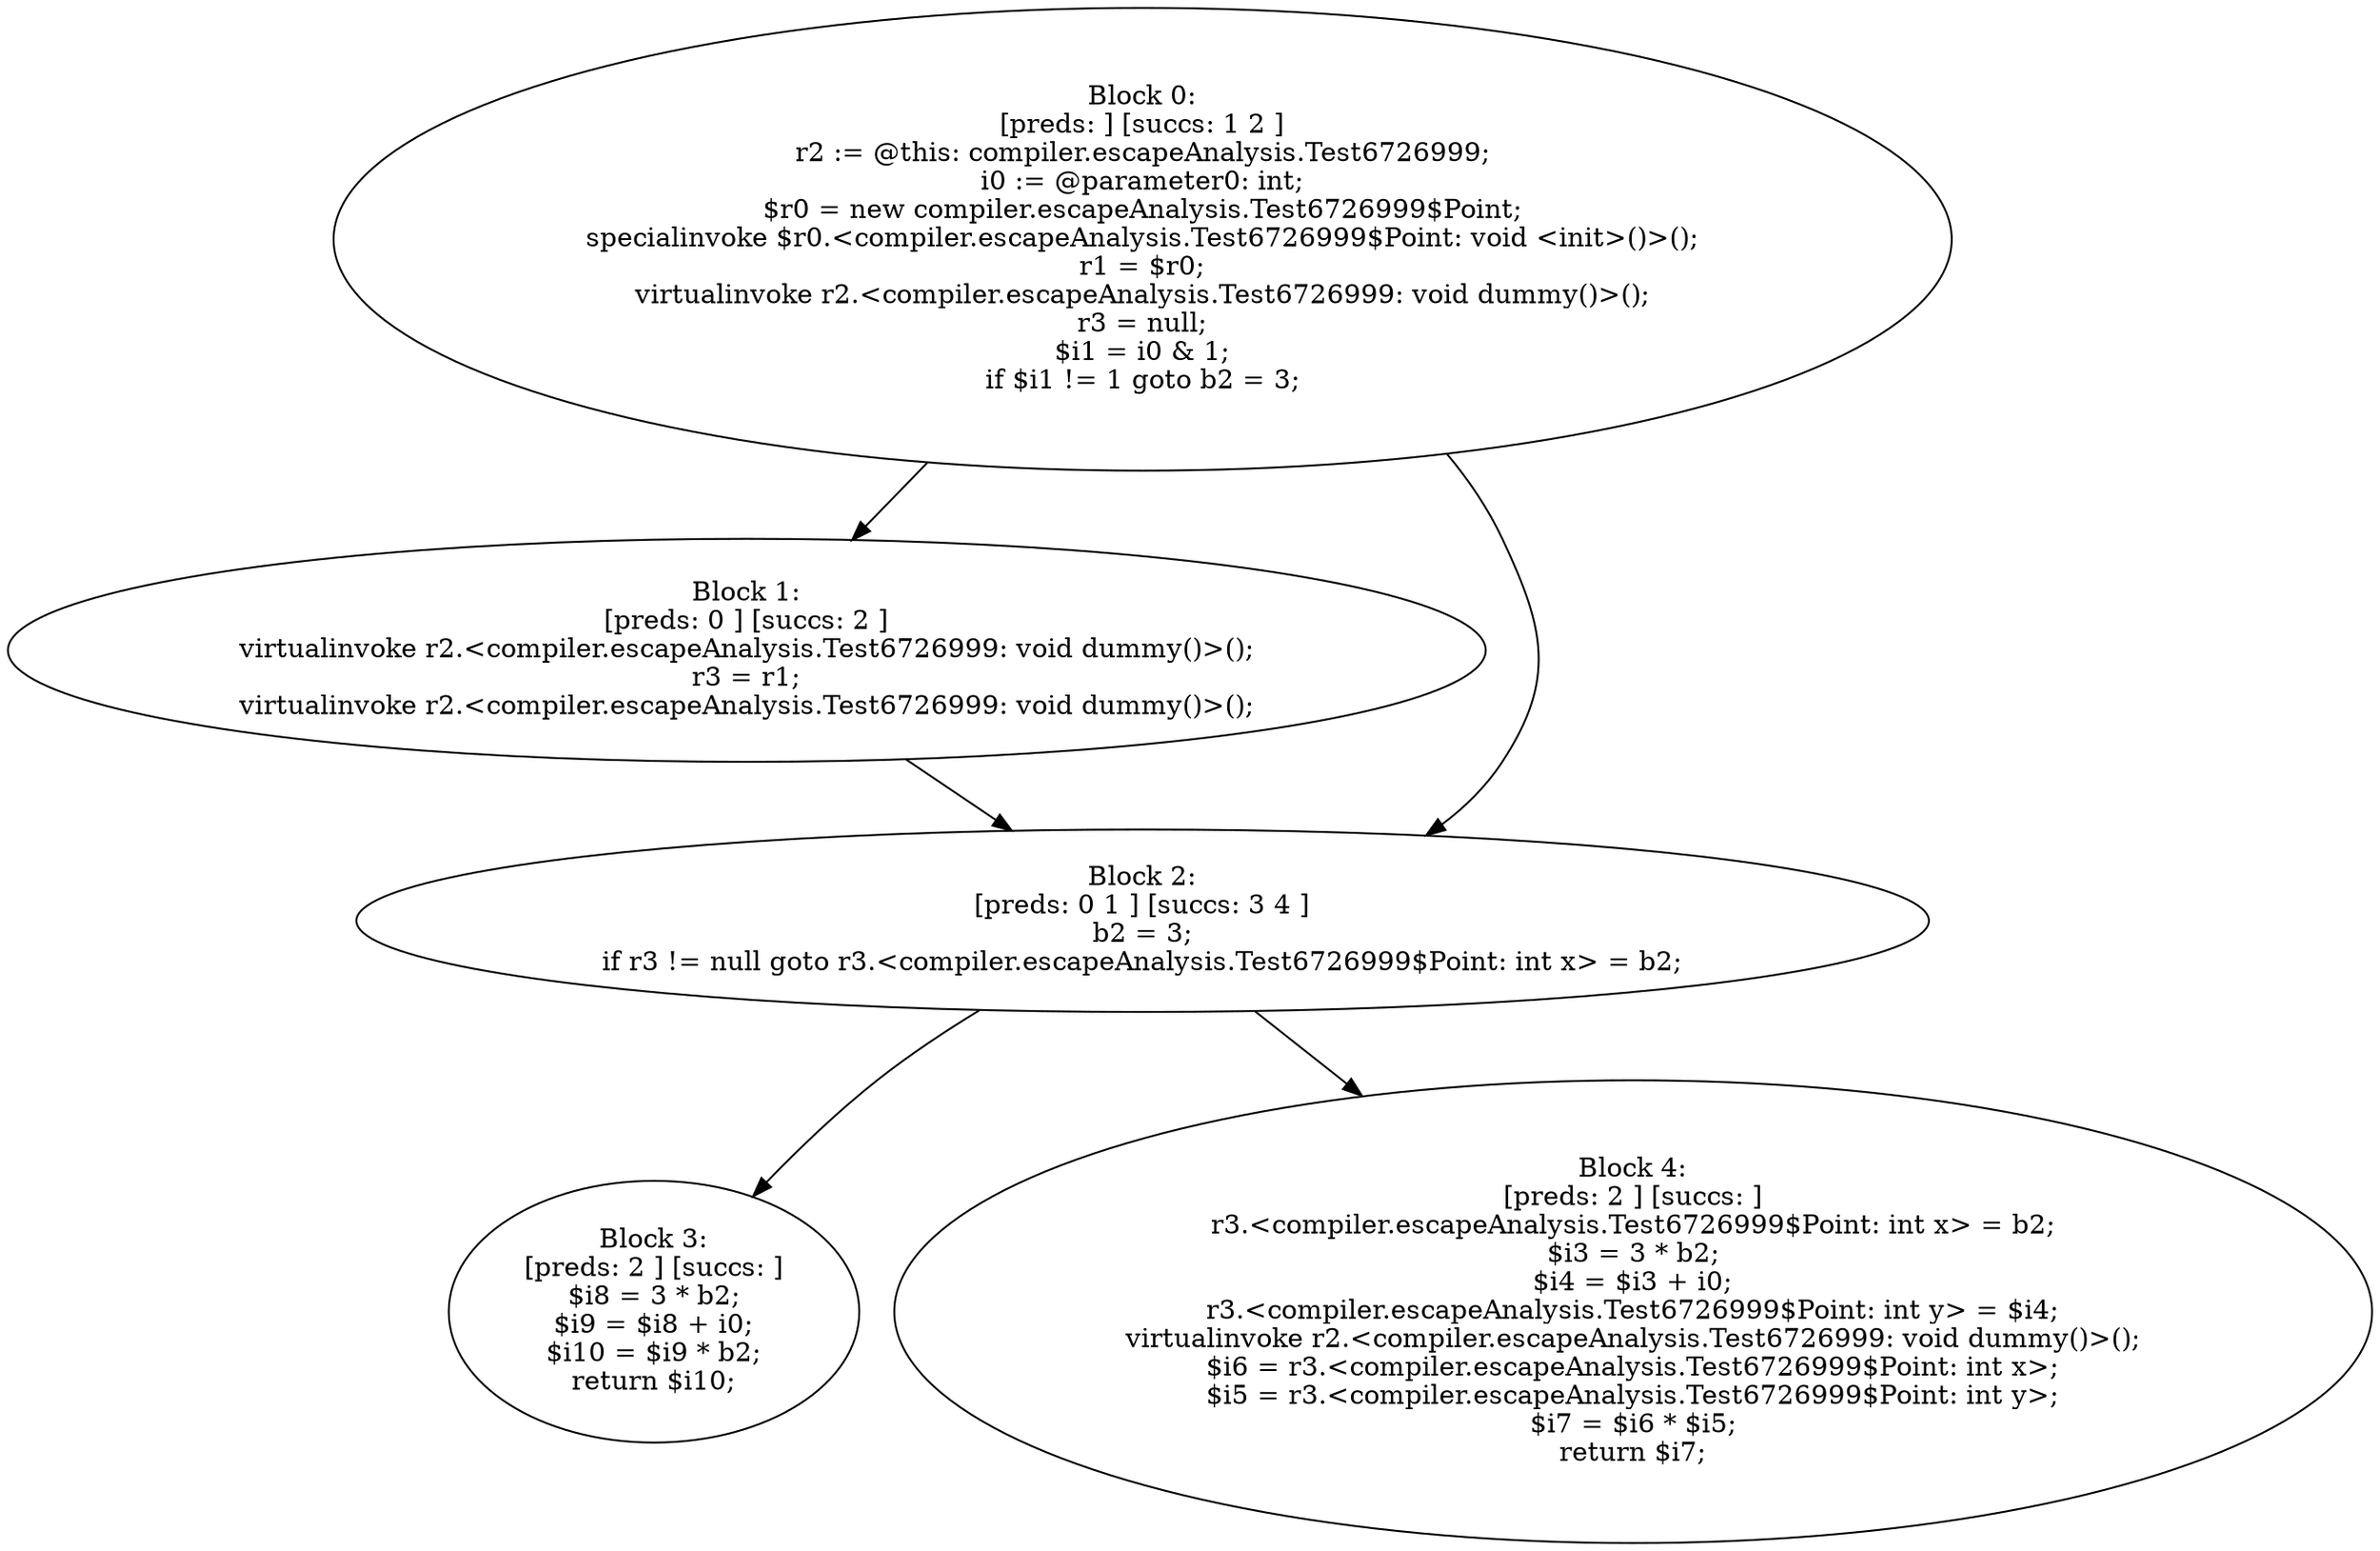 digraph "unitGraph" {
    "Block 0:
[preds: ] [succs: 1 2 ]
r2 := @this: compiler.escapeAnalysis.Test6726999;
i0 := @parameter0: int;
$r0 = new compiler.escapeAnalysis.Test6726999$Point;
specialinvoke $r0.<compiler.escapeAnalysis.Test6726999$Point: void <init>()>();
r1 = $r0;
virtualinvoke r2.<compiler.escapeAnalysis.Test6726999: void dummy()>();
r3 = null;
$i1 = i0 & 1;
if $i1 != 1 goto b2 = 3;
"
    "Block 1:
[preds: 0 ] [succs: 2 ]
virtualinvoke r2.<compiler.escapeAnalysis.Test6726999: void dummy()>();
r3 = r1;
virtualinvoke r2.<compiler.escapeAnalysis.Test6726999: void dummy()>();
"
    "Block 2:
[preds: 0 1 ] [succs: 3 4 ]
b2 = 3;
if r3 != null goto r3.<compiler.escapeAnalysis.Test6726999$Point: int x> = b2;
"
    "Block 3:
[preds: 2 ] [succs: ]
$i8 = 3 * b2;
$i9 = $i8 + i0;
$i10 = $i9 * b2;
return $i10;
"
    "Block 4:
[preds: 2 ] [succs: ]
r3.<compiler.escapeAnalysis.Test6726999$Point: int x> = b2;
$i3 = 3 * b2;
$i4 = $i3 + i0;
r3.<compiler.escapeAnalysis.Test6726999$Point: int y> = $i4;
virtualinvoke r2.<compiler.escapeAnalysis.Test6726999: void dummy()>();
$i6 = r3.<compiler.escapeAnalysis.Test6726999$Point: int x>;
$i5 = r3.<compiler.escapeAnalysis.Test6726999$Point: int y>;
$i7 = $i6 * $i5;
return $i7;
"
    "Block 0:
[preds: ] [succs: 1 2 ]
r2 := @this: compiler.escapeAnalysis.Test6726999;
i0 := @parameter0: int;
$r0 = new compiler.escapeAnalysis.Test6726999$Point;
specialinvoke $r0.<compiler.escapeAnalysis.Test6726999$Point: void <init>()>();
r1 = $r0;
virtualinvoke r2.<compiler.escapeAnalysis.Test6726999: void dummy()>();
r3 = null;
$i1 = i0 & 1;
if $i1 != 1 goto b2 = 3;
"->"Block 1:
[preds: 0 ] [succs: 2 ]
virtualinvoke r2.<compiler.escapeAnalysis.Test6726999: void dummy()>();
r3 = r1;
virtualinvoke r2.<compiler.escapeAnalysis.Test6726999: void dummy()>();
";
    "Block 0:
[preds: ] [succs: 1 2 ]
r2 := @this: compiler.escapeAnalysis.Test6726999;
i0 := @parameter0: int;
$r0 = new compiler.escapeAnalysis.Test6726999$Point;
specialinvoke $r0.<compiler.escapeAnalysis.Test6726999$Point: void <init>()>();
r1 = $r0;
virtualinvoke r2.<compiler.escapeAnalysis.Test6726999: void dummy()>();
r3 = null;
$i1 = i0 & 1;
if $i1 != 1 goto b2 = 3;
"->"Block 2:
[preds: 0 1 ] [succs: 3 4 ]
b2 = 3;
if r3 != null goto r3.<compiler.escapeAnalysis.Test6726999$Point: int x> = b2;
";
    "Block 1:
[preds: 0 ] [succs: 2 ]
virtualinvoke r2.<compiler.escapeAnalysis.Test6726999: void dummy()>();
r3 = r1;
virtualinvoke r2.<compiler.escapeAnalysis.Test6726999: void dummy()>();
"->"Block 2:
[preds: 0 1 ] [succs: 3 4 ]
b2 = 3;
if r3 != null goto r3.<compiler.escapeAnalysis.Test6726999$Point: int x> = b2;
";
    "Block 2:
[preds: 0 1 ] [succs: 3 4 ]
b2 = 3;
if r3 != null goto r3.<compiler.escapeAnalysis.Test6726999$Point: int x> = b2;
"->"Block 3:
[preds: 2 ] [succs: ]
$i8 = 3 * b2;
$i9 = $i8 + i0;
$i10 = $i9 * b2;
return $i10;
";
    "Block 2:
[preds: 0 1 ] [succs: 3 4 ]
b2 = 3;
if r3 != null goto r3.<compiler.escapeAnalysis.Test6726999$Point: int x> = b2;
"->"Block 4:
[preds: 2 ] [succs: ]
r3.<compiler.escapeAnalysis.Test6726999$Point: int x> = b2;
$i3 = 3 * b2;
$i4 = $i3 + i0;
r3.<compiler.escapeAnalysis.Test6726999$Point: int y> = $i4;
virtualinvoke r2.<compiler.escapeAnalysis.Test6726999: void dummy()>();
$i6 = r3.<compiler.escapeAnalysis.Test6726999$Point: int x>;
$i5 = r3.<compiler.escapeAnalysis.Test6726999$Point: int y>;
$i7 = $i6 * $i5;
return $i7;
";
}
